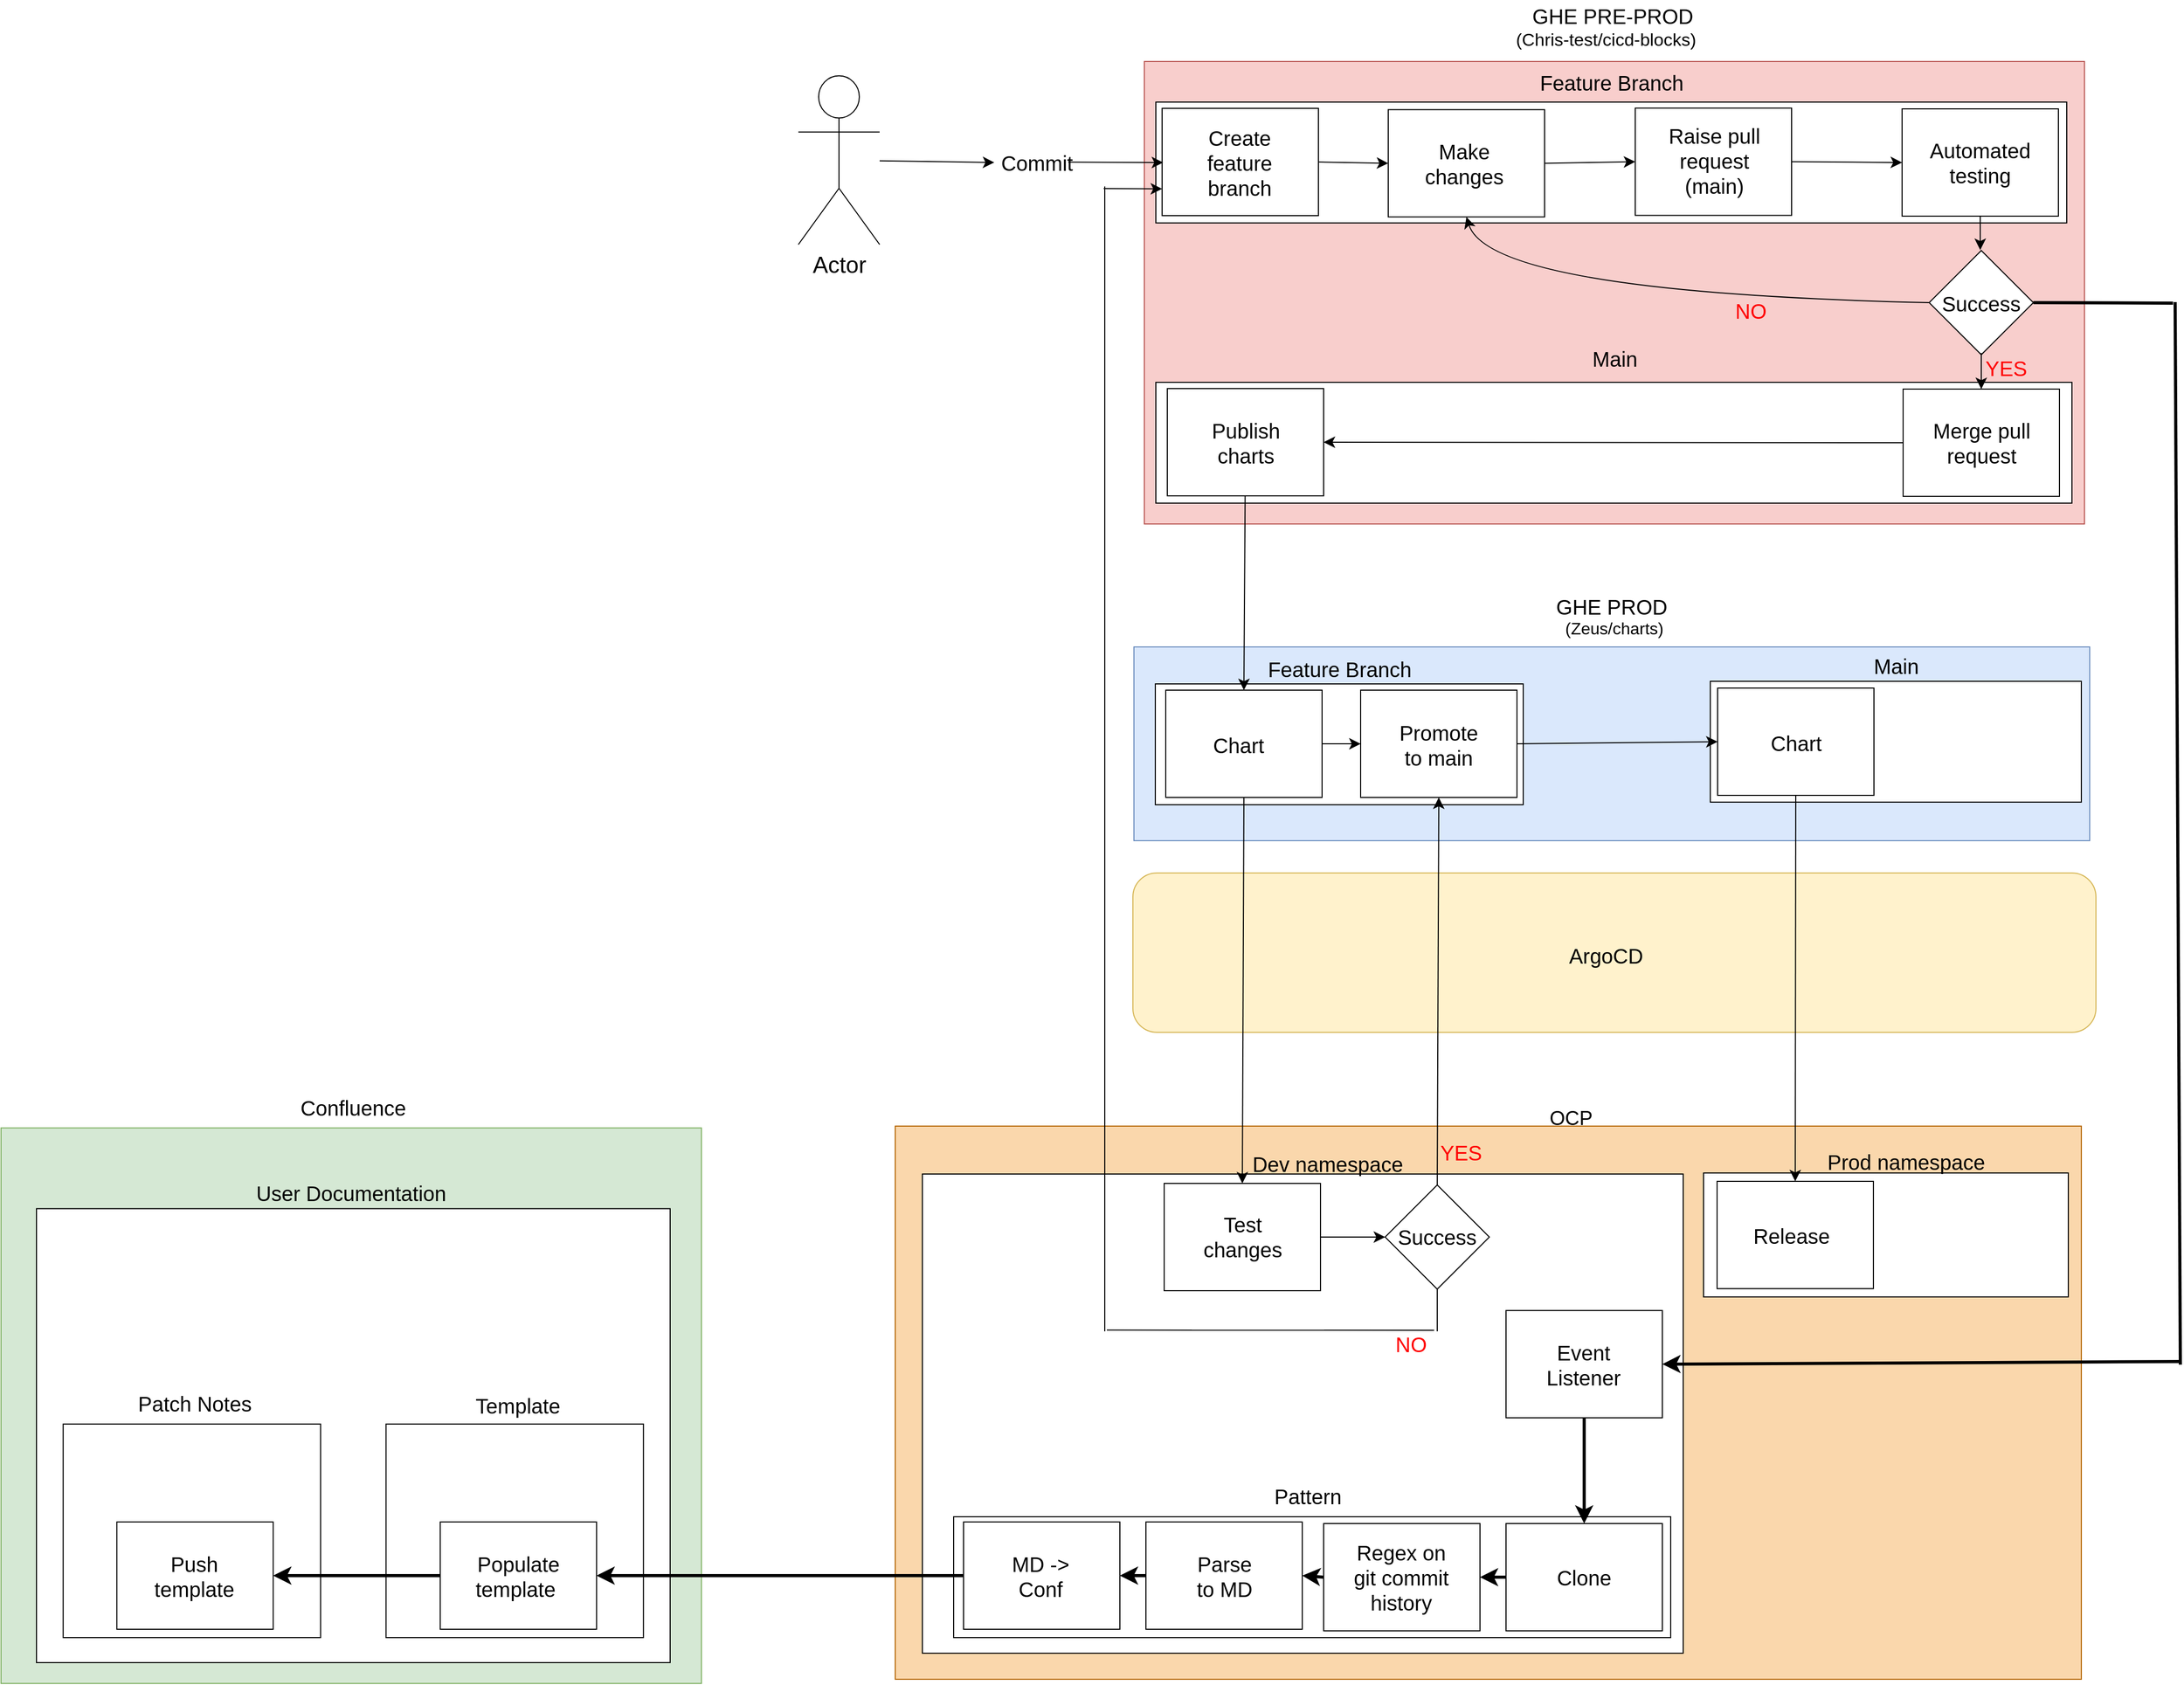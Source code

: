 <mxfile version="21.8.0" type="device">
  <diagram name="Page-1" id="Db4J5ukPq55b9BBRNNlf">
    <mxGraphModel dx="11980" dy="9340" grid="0" gridSize="10" guides="1" tooltips="1" connect="1" arrows="1" fold="1" page="0" pageScale="1" pageWidth="827" pageHeight="1169" math="0" shadow="0">
      <root>
        <mxCell id="0" />
        <mxCell id="1" parent="0" />
        <mxCell id="8Y1zjfRZV7roDu3RwE8E-88" value="" style="rounded=1;whiteSpace=wrap;html=1;fontSize=16;fillColor=#fff2cc;strokeColor=#d6b656;" parent="1" vertex="1">
          <mxGeometry x="-228" y="496" width="924" height="153" as="geometry" />
        </mxCell>
        <mxCell id="8Y1zjfRZV7roDu3RwE8E-8" value="" style="rounded=0;whiteSpace=wrap;html=1;fontSize=16;fillColor=#f8cecc;strokeColor=#b85450;" parent="1" vertex="1">
          <mxGeometry x="-217" y="-283" width="902" height="444" as="geometry" />
        </mxCell>
        <mxCell id="8Y1zjfRZV7roDu3RwE8E-9" value="GHE PRE-PROD" style="text;html=1;strokeColor=none;fillColor=none;align=center;verticalAlign=middle;whiteSpace=wrap;rounded=0;fontSize=20;" parent="1" vertex="1">
          <mxGeometry x="137.5" y="-342" width="189" height="30" as="geometry" />
        </mxCell>
        <mxCell id="8Y1zjfRZV7roDu3RwE8E-10" value="(Chris-test/cicd-blocks)" style="text;html=1;strokeColor=none;fillColor=none;align=center;verticalAlign=middle;whiteSpace=wrap;rounded=0;fontSize=17;" parent="1" vertex="1">
          <mxGeometry x="96.5" y="-318" width="258" height="30" as="geometry" />
        </mxCell>
        <mxCell id="8Y1zjfRZV7roDu3RwE8E-11" value="" style="rounded=0;whiteSpace=wrap;html=1;fontSize=16;" parent="1" vertex="1">
          <mxGeometry x="-206" y="-244" width="874" height="116" as="geometry" />
        </mxCell>
        <mxCell id="8Y1zjfRZV7roDu3RwE8E-12" value="Feature Branch" style="text;html=1;strokeColor=none;fillColor=none;align=center;verticalAlign=middle;whiteSpace=wrap;rounded=0;fontSize=20;" parent="1" vertex="1">
          <mxGeometry x="144" y="-278" width="175" height="30" as="geometry" />
        </mxCell>
        <mxCell id="8Y1zjfRZV7roDu3RwE8E-13" value="" style="rounded=0;whiteSpace=wrap;html=1;fontSize=16;" parent="1" vertex="1">
          <mxGeometry x="-200" y="-238" width="150" height="103" as="geometry" />
        </mxCell>
        <mxCell id="8Y1zjfRZV7roDu3RwE8E-14" value="" style="rounded=0;whiteSpace=wrap;html=1;fontSize=16;" parent="1" vertex="1">
          <mxGeometry x="17" y="-236.75" width="150" height="103" as="geometry" />
        </mxCell>
        <mxCell id="8Y1zjfRZV7roDu3RwE8E-15" value="" style="rounded=0;whiteSpace=wrap;html=1;fontSize=16;" parent="1" vertex="1">
          <mxGeometry x="254" y="-238.25" width="150" height="103" as="geometry" />
        </mxCell>
        <mxCell id="8Y1zjfRZV7roDu3RwE8E-16" value="" style="rounded=0;whiteSpace=wrap;html=1;fontSize=16;" parent="1" vertex="1">
          <mxGeometry x="510" y="-237.5" width="150" height="103" as="geometry" />
        </mxCell>
        <mxCell id="8Y1zjfRZV7roDu3RwE8E-18" value="" style="rounded=0;whiteSpace=wrap;html=1;fontSize=16;" parent="1" vertex="1">
          <mxGeometry x="-206" y="25" width="879" height="116" as="geometry" />
        </mxCell>
        <mxCell id="8Y1zjfRZV7roDu3RwE8E-19" value="Main" style="text;html=1;strokeColor=none;fillColor=none;align=center;verticalAlign=middle;whiteSpace=wrap;rounded=0;fontSize=20;" parent="1" vertex="1">
          <mxGeometry x="146.5" y="-13" width="175" height="30" as="geometry" />
        </mxCell>
        <mxCell id="8Y1zjfRZV7roDu3RwE8E-20" value="" style="rounded=0;whiteSpace=wrap;html=1;fontSize=16;" parent="1" vertex="1">
          <mxGeometry x="-195" y="31" width="150" height="103" as="geometry" />
        </mxCell>
        <mxCell id="8Y1zjfRZV7roDu3RwE8E-23" value="" style="rounded=0;whiteSpace=wrap;html=1;fontSize=16;" parent="1" vertex="1">
          <mxGeometry x="511" y="31.5" width="150" height="103" as="geometry" />
        </mxCell>
        <mxCell id="8Y1zjfRZV7roDu3RwE8E-24" value="Create feature branch" style="text;html=1;strokeColor=none;fillColor=none;align=center;verticalAlign=middle;whiteSpace=wrap;rounded=0;fontSize=20;" parent="1" vertex="1">
          <mxGeometry x="-182.5" y="-211.5" width="113" height="51" as="geometry" />
        </mxCell>
        <mxCell id="8Y1zjfRZV7roDu3RwE8E-25" value="Make changes" style="text;html=1;strokeColor=none;fillColor=none;align=center;verticalAlign=middle;whiteSpace=wrap;rounded=0;fontSize=20;" parent="1" vertex="1">
          <mxGeometry x="42" y="-214.25" width="95.5" height="59" as="geometry" />
        </mxCell>
        <mxCell id="8Y1zjfRZV7roDu3RwE8E-26" value="Raise pull request (main)" style="text;html=1;strokeColor=none;fillColor=none;align=center;verticalAlign=middle;whiteSpace=wrap;rounded=0;fontSize=20;" parent="1" vertex="1">
          <mxGeometry x="275.5" y="-219.25" width="108" height="62" as="geometry" />
        </mxCell>
        <mxCell id="8Y1zjfRZV7roDu3RwE8E-27" value="Automated testing" style="text;html=1;strokeColor=none;fillColor=none;align=center;verticalAlign=middle;whiteSpace=wrap;rounded=0;fontSize=20;" parent="1" vertex="1">
          <mxGeometry x="521" y="-221" width="128" height="70" as="geometry" />
        </mxCell>
        <mxCell id="8Y1zjfRZV7roDu3RwE8E-28" value="" style="rhombus;whiteSpace=wrap;html=1;fontSize=16;" parent="1" vertex="1">
          <mxGeometry x="536" y="-101.5" width="100" height="100" as="geometry" />
        </mxCell>
        <mxCell id="8Y1zjfRZV7roDu3RwE8E-29" value="Success" style="text;html=1;strokeColor=none;fillColor=none;align=center;verticalAlign=middle;whiteSpace=wrap;rounded=0;fontSize=20;" parent="1" vertex="1">
          <mxGeometry x="556" y="-68" width="60" height="33" as="geometry" />
        </mxCell>
        <mxCell id="8Y1zjfRZV7roDu3RwE8E-30" value="" style="endArrow=classic;html=1;rounded=0;fontSize=12;startSize=8;endSize=8;curved=1;exitX=1;exitY=0.5;exitDx=0;exitDy=0;entryX=0;entryY=0.5;entryDx=0;entryDy=0;" parent="1" source="8Y1zjfRZV7roDu3RwE8E-13" target="8Y1zjfRZV7roDu3RwE8E-14" edge="1">
          <mxGeometry width="50" height="50" relative="1" as="geometry">
            <mxPoint x="134" y="-60" as="sourcePoint" />
            <mxPoint x="184" y="-110" as="targetPoint" />
          </mxGeometry>
        </mxCell>
        <mxCell id="8Y1zjfRZV7roDu3RwE8E-31" value="" style="endArrow=classic;html=1;rounded=0;fontSize=12;startSize=8;endSize=8;curved=1;exitX=1;exitY=0.5;exitDx=0;exitDy=0;entryX=0;entryY=0.5;entryDx=0;entryDy=0;" parent="1" source="8Y1zjfRZV7roDu3RwE8E-14" target="8Y1zjfRZV7roDu3RwE8E-15" edge="1">
          <mxGeometry width="50" height="50" relative="1" as="geometry">
            <mxPoint x="134" y="-60" as="sourcePoint" />
            <mxPoint x="184" y="-110" as="targetPoint" />
          </mxGeometry>
        </mxCell>
        <mxCell id="8Y1zjfRZV7roDu3RwE8E-32" value="" style="endArrow=classic;html=1;rounded=0;fontSize=12;startSize=8;endSize=8;curved=1;exitX=1;exitY=0.5;exitDx=0;exitDy=0;entryX=0;entryY=0.5;entryDx=0;entryDy=0;" parent="1" source="8Y1zjfRZV7roDu3RwE8E-15" target="8Y1zjfRZV7roDu3RwE8E-16" edge="1">
          <mxGeometry width="50" height="50" relative="1" as="geometry">
            <mxPoint x="134" y="-60" as="sourcePoint" />
            <mxPoint x="184" y="-110" as="targetPoint" />
          </mxGeometry>
        </mxCell>
        <mxCell id="8Y1zjfRZV7roDu3RwE8E-33" value="" style="endArrow=classic;html=1;rounded=0;fontSize=12;startSize=8;endSize=8;curved=1;exitX=0.5;exitY=1;exitDx=0;exitDy=0;entryX=0.5;entryY=0;entryDx=0;entryDy=0;" parent="1" source="8Y1zjfRZV7roDu3RwE8E-16" edge="1">
          <mxGeometry width="50" height="50" relative="1" as="geometry">
            <mxPoint x="269" y="-60" as="sourcePoint" />
            <mxPoint x="585" y="-102" as="targetPoint" />
          </mxGeometry>
        </mxCell>
        <mxCell id="8Y1zjfRZV7roDu3RwE8E-34" value="" style="endArrow=classic;html=1;rounded=0;fontSize=12;startSize=8;endSize=8;curved=1;exitX=0.5;exitY=1;exitDx=0;exitDy=0;entryX=0.5;entryY=0;entryDx=0;entryDy=0;" parent="1" target="8Y1zjfRZV7roDu3RwE8E-23" edge="1">
          <mxGeometry width="50" height="50" relative="1" as="geometry">
            <mxPoint x="586" y="-3" as="sourcePoint" />
            <mxPoint x="320" y="-111" as="targetPoint" />
          </mxGeometry>
        </mxCell>
        <mxCell id="8Y1zjfRZV7roDu3RwE8E-35" value="" style="endArrow=classic;html=1;rounded=0;fontSize=12;startSize=8;endSize=8;curved=1;exitX=0;exitY=0.5;exitDx=0;exitDy=0;entryX=0.5;entryY=1;entryDx=0;entryDy=0;" parent="1" source="8Y1zjfRZV7roDu3RwE8E-28" target="8Y1zjfRZV7roDu3RwE8E-14" edge="1">
          <mxGeometry width="50" height="50" relative="1" as="geometry">
            <mxPoint x="180" y="-60" as="sourcePoint" />
            <mxPoint x="230" y="-110" as="targetPoint" />
            <Array as="points">
              <mxPoint x="115" y="-61" />
            </Array>
          </mxGeometry>
        </mxCell>
        <mxCell id="8Y1zjfRZV7roDu3RwE8E-36" value="Merge pull request" style="text;html=1;strokeColor=none;fillColor=none;align=center;verticalAlign=middle;whiteSpace=wrap;rounded=0;fontSize=20;" parent="1" vertex="1">
          <mxGeometry x="534.5" y="52.5" width="103" height="61" as="geometry" />
        </mxCell>
        <mxCell id="8Y1zjfRZV7roDu3RwE8E-37" value="Publish charts" style="text;html=1;strokeColor=none;fillColor=none;align=center;verticalAlign=middle;whiteSpace=wrap;rounded=0;fontSize=20;" parent="1" vertex="1">
          <mxGeometry x="-174.5" y="51.5" width="109" height="62" as="geometry" />
        </mxCell>
        <mxCell id="8Y1zjfRZV7roDu3RwE8E-38" value="" style="rounded=0;whiteSpace=wrap;html=1;fontSize=16;fillColor=#dae8fc;strokeColor=#6c8ebf;" parent="1" vertex="1">
          <mxGeometry x="-227" y="279" width="917" height="186" as="geometry" />
        </mxCell>
        <mxCell id="8Y1zjfRZV7roDu3RwE8E-39" value="GHE PROD" style="text;html=1;strokeColor=none;fillColor=none;align=center;verticalAlign=middle;whiteSpace=wrap;rounded=0;fontSize=20;" parent="1" vertex="1">
          <mxGeometry x="161.5" y="225" width="139" height="30" as="geometry" />
        </mxCell>
        <mxCell id="8Y1zjfRZV7roDu3RwE8E-40" value="(Zeus/charts)" style="text;html=1;strokeColor=none;fillColor=none;align=center;verticalAlign=middle;whiteSpace=wrap;rounded=0;fontSize=16;" parent="1" vertex="1">
          <mxGeometry x="105" y="246" width="258" height="30" as="geometry" />
        </mxCell>
        <mxCell id="8Y1zjfRZV7roDu3RwE8E-41" value="" style="rounded=0;whiteSpace=wrap;html=1;fontSize=16;" parent="1" vertex="1">
          <mxGeometry x="-206.5" y="314.5" width="353" height="116" as="geometry" />
        </mxCell>
        <mxCell id="8Y1zjfRZV7roDu3RwE8E-42" value="Feature Branch" style="text;html=1;strokeColor=none;fillColor=none;align=center;verticalAlign=middle;whiteSpace=wrap;rounded=0;fontSize=20;" parent="1" vertex="1">
          <mxGeometry x="-117.5" y="284.5" width="175" height="30" as="geometry" />
        </mxCell>
        <mxCell id="8Y1zjfRZV7roDu3RwE8E-43" value="" style="rounded=0;whiteSpace=wrap;html=1;fontSize=16;" parent="1" vertex="1">
          <mxGeometry x="-196.5" y="320.5" width="150" height="103" as="geometry" />
        </mxCell>
        <mxCell id="8Y1zjfRZV7roDu3RwE8E-44" value="" style="rounded=0;whiteSpace=wrap;html=1;fontSize=16;" parent="1" vertex="1">
          <mxGeometry x="-9.5" y="320.5" width="150" height="103" as="geometry" />
        </mxCell>
        <mxCell id="8Y1zjfRZV7roDu3RwE8E-45" value="" style="rounded=0;whiteSpace=wrap;html=1;fontSize=16;" parent="1" vertex="1">
          <mxGeometry x="328.5" y="773.5" width="150" height="103" as="geometry" />
        </mxCell>
        <mxCell id="8Y1zjfRZV7roDu3RwE8E-47" value="" style="rounded=0;whiteSpace=wrap;html=1;fontSize=16;fillColor=#fad7ac;strokeColor=#b46504;" parent="1" vertex="1">
          <mxGeometry x="-456" y="739" width="1138" height="531" as="geometry" />
        </mxCell>
        <mxCell id="8Y1zjfRZV7roDu3RwE8E-48" value="OCP" style="text;html=1;strokeColor=none;fillColor=none;align=center;verticalAlign=middle;whiteSpace=wrap;rounded=0;fontSize=19;" parent="1" vertex="1">
          <mxGeometry x="105" y="717" width="175" height="30" as="geometry" />
        </mxCell>
        <mxCell id="8Y1zjfRZV7roDu3RwE8E-49" value="" style="rounded=0;whiteSpace=wrap;html=1;fontSize=16;" parent="1" vertex="1">
          <mxGeometry x="-430" y="785" width="730" height="460" as="geometry" />
        </mxCell>
        <mxCell id="8Y1zjfRZV7roDu3RwE8E-51" value="Chart" style="text;html=1;strokeColor=none;fillColor=none;align=center;verticalAlign=middle;whiteSpace=wrap;rounded=0;fontSize=20;" parent="1" vertex="1">
          <mxGeometry x="-183" y="347" width="113" height="51" as="geometry" />
        </mxCell>
        <mxCell id="8Y1zjfRZV7roDu3RwE8E-52" value="Promote to main" style="text;html=1;strokeColor=none;fillColor=none;align=center;verticalAlign=middle;whiteSpace=wrap;rounded=0;fontSize=20;" parent="1" vertex="1">
          <mxGeometry x="20" y="343" width="91" height="59" as="geometry" />
        </mxCell>
        <mxCell id="8Y1zjfRZV7roDu3RwE8E-57" value="" style="endArrow=classic;html=1;rounded=0;fontSize=12;startSize=8;endSize=8;curved=1;exitX=1;exitY=0.5;exitDx=0;exitDy=0;entryX=0;entryY=0.5;entryDx=0;entryDy=0;" parent="1" source="8Y1zjfRZV7roDu3RwE8E-43" target="8Y1zjfRZV7roDu3RwE8E-44" edge="1">
          <mxGeometry width="50" height="50" relative="1" as="geometry">
            <mxPoint x="133.5" y="498.5" as="sourcePoint" />
            <mxPoint x="183.5" y="448.5" as="targetPoint" />
          </mxGeometry>
        </mxCell>
        <mxCell id="8Y1zjfRZV7roDu3RwE8E-64" value="Publish charts" style="text;html=1;strokeColor=none;fillColor=none;align=center;verticalAlign=middle;whiteSpace=wrap;rounded=0;fontSize=16;" parent="1" vertex="1">
          <mxGeometry x="361" y="783" width="109" height="62" as="geometry" />
        </mxCell>
        <mxCell id="8Y1zjfRZV7roDu3RwE8E-65" value="" style="rounded=0;whiteSpace=wrap;html=1;fontSize=16;" parent="1" vertex="1">
          <mxGeometry x="326" y="312" width="356" height="116" as="geometry" />
        </mxCell>
        <mxCell id="8Y1zjfRZV7roDu3RwE8E-66" value="Main" style="text;html=1;strokeColor=none;fillColor=none;align=center;verticalAlign=middle;whiteSpace=wrap;rounded=0;fontSize=20;" parent="1" vertex="1">
          <mxGeometry x="416.5" y="282" width="175" height="30" as="geometry" />
        </mxCell>
        <mxCell id="8Y1zjfRZV7roDu3RwE8E-67" value="" style="rounded=0;whiteSpace=wrap;html=1;fontSize=16;" parent="1" vertex="1">
          <mxGeometry x="333" y="318.5" width="150" height="103" as="geometry" />
        </mxCell>
        <mxCell id="8Y1zjfRZV7roDu3RwE8E-68" value="Chart" style="text;html=1;strokeColor=none;fillColor=none;align=center;verticalAlign=middle;whiteSpace=wrap;rounded=0;fontSize=20;" parent="1" vertex="1">
          <mxGeometry x="351.5" y="345" width="113" height="51" as="geometry" />
        </mxCell>
        <mxCell id="8Y1zjfRZV7roDu3RwE8E-69" value="" style="endArrow=classic;html=1;rounded=0;fontSize=12;startSize=8;endSize=8;curved=1;entryX=1;entryY=0.5;entryDx=0;entryDy=0;exitX=0;exitY=0.5;exitDx=0;exitDy=0;" parent="1" source="8Y1zjfRZV7roDu3RwE8E-23" target="8Y1zjfRZV7roDu3RwE8E-20" edge="1">
          <mxGeometry width="50" height="50" relative="1" as="geometry">
            <mxPoint x="201" y="211" as="sourcePoint" />
            <mxPoint x="251" y="161" as="targetPoint" />
          </mxGeometry>
        </mxCell>
        <mxCell id="8Y1zjfRZV7roDu3RwE8E-70" value="" style="endArrow=classic;html=1;rounded=0;fontSize=12;startSize=8;endSize=8;curved=1;entryX=0.5;entryY=0;entryDx=0;entryDy=0;" parent="1" source="8Y1zjfRZV7roDu3RwE8E-20" target="8Y1zjfRZV7roDu3RwE8E-43" edge="1">
          <mxGeometry width="50" height="50" relative="1" as="geometry">
            <mxPoint x="246" y="375" as="sourcePoint" />
            <mxPoint x="296" y="325" as="targetPoint" />
          </mxGeometry>
        </mxCell>
        <mxCell id="8Y1zjfRZV7roDu3RwE8E-72" value="" style="rounded=0;whiteSpace=wrap;html=1;fontSize=16;" parent="1" vertex="1">
          <mxGeometry x="319.5" y="784" width="350" height="119" as="geometry" />
        </mxCell>
        <mxCell id="8Y1zjfRZV7roDu3RwE8E-73" value="" style="rounded=0;whiteSpace=wrap;html=1;fontSize=16;" parent="1" vertex="1">
          <mxGeometry x="-198" y="794" width="150" height="103" as="geometry" />
        </mxCell>
        <mxCell id="8Y1zjfRZV7roDu3RwE8E-75" value="" style="rounded=0;whiteSpace=wrap;html=1;fontSize=16;" parent="1" vertex="1">
          <mxGeometry x="332.5" y="792" width="150" height="103" as="geometry" />
        </mxCell>
        <mxCell id="8Y1zjfRZV7roDu3RwE8E-76" value="Dev namespace" style="text;html=1;strokeColor=none;fillColor=none;align=center;verticalAlign=middle;whiteSpace=wrap;rounded=0;fontSize=20;" parent="1" vertex="1">
          <mxGeometry x="-126" y="760" width="170" height="30" as="geometry" />
        </mxCell>
        <mxCell id="8Y1zjfRZV7roDu3RwE8E-77" value="Prod namespace" style="text;html=1;strokeColor=none;fillColor=none;align=center;verticalAlign=middle;whiteSpace=wrap;rounded=0;fontSize=20;" parent="1" vertex="1">
          <mxGeometry x="431.5" y="758" width="163.5" height="30" as="geometry" />
        </mxCell>
        <mxCell id="8Y1zjfRZV7roDu3RwE8E-78" value="Release" style="text;html=1;strokeColor=none;fillColor=none;align=center;verticalAlign=middle;whiteSpace=wrap;rounded=0;fontSize=20;" parent="1" vertex="1">
          <mxGeometry x="373.5" y="828.5" width="60" height="30" as="geometry" />
        </mxCell>
        <mxCell id="8Y1zjfRZV7roDu3RwE8E-79" value="Test changes" style="text;html=1;strokeColor=none;fillColor=none;align=center;verticalAlign=middle;whiteSpace=wrap;rounded=0;fontSize=20;" parent="1" vertex="1">
          <mxGeometry x="-166.25" y="819.5" width="86.5" height="51" as="geometry" />
        </mxCell>
        <mxCell id="8Y1zjfRZV7roDu3RwE8E-80" value="" style="rhombus;whiteSpace=wrap;html=1;fontSize=16;" parent="1" vertex="1">
          <mxGeometry x="14" y="795.5" width="100" height="100" as="geometry" />
        </mxCell>
        <mxCell id="8Y1zjfRZV7roDu3RwE8E-81" value="" style="endArrow=classic;html=1;rounded=0;fontSize=12;startSize=8;endSize=8;curved=1;exitX=1;exitY=0.5;exitDx=0;exitDy=0;entryX=0;entryY=0.5;entryDx=0;entryDy=0;" parent="1" source="8Y1zjfRZV7roDu3RwE8E-73" target="8Y1zjfRZV7roDu3RwE8E-80" edge="1">
          <mxGeometry width="50" height="50" relative="1" as="geometry">
            <mxPoint x="147" y="780" as="sourcePoint" />
            <mxPoint x="197" y="730" as="targetPoint" />
          </mxGeometry>
        </mxCell>
        <mxCell id="8Y1zjfRZV7roDu3RwE8E-83" value="Success" style="text;html=1;strokeColor=none;fillColor=none;align=center;verticalAlign=middle;whiteSpace=wrap;rounded=0;fontSize=20;" parent="1" vertex="1">
          <mxGeometry x="34" y="828.5" width="60" height="33" as="geometry" />
        </mxCell>
        <mxCell id="8Y1zjfRZV7roDu3RwE8E-84" value="YES" style="text;html=1;strokeColor=none;fillColor=none;align=center;verticalAlign=middle;whiteSpace=wrap;rounded=0;fontSize=20;rotation=0;fontColor=#FF0000;" parent="1" vertex="1">
          <mxGeometry x="57" y="749" width="60" height="30" as="geometry" />
        </mxCell>
        <mxCell id="8Y1zjfRZV7roDu3RwE8E-86" value="" style="endArrow=classic;html=1;rounded=0;fontSize=12;startSize=8;endSize=8;curved=1;exitX=1;exitY=0.5;exitDx=0;exitDy=0;entryX=0;entryY=0.5;entryDx=0;entryDy=0;" parent="1" source="8Y1zjfRZV7roDu3RwE8E-44" target="8Y1zjfRZV7roDu3RwE8E-67" edge="1">
          <mxGeometry width="50" height="50" relative="1" as="geometry">
            <mxPoint x="148.5" y="416.5" as="sourcePoint" />
            <mxPoint x="198.5" y="366.5" as="targetPoint" />
          </mxGeometry>
        </mxCell>
        <mxCell id="8Y1zjfRZV7roDu3RwE8E-85" value="" style="endArrow=classic;html=1;rounded=0;fontSize=12;startSize=8;endSize=8;curved=1;exitX=0.5;exitY=1;exitDx=0;exitDy=0;entryX=0.5;entryY=0;entryDx=0;entryDy=0;" parent="1" source="8Y1zjfRZV7roDu3RwE8E-43" target="8Y1zjfRZV7roDu3RwE8E-73" edge="1">
          <mxGeometry width="50" height="50" relative="1" as="geometry">
            <mxPoint x="195" y="384" as="sourcePoint" />
            <mxPoint x="245" y="334" as="targetPoint" />
          </mxGeometry>
        </mxCell>
        <mxCell id="8Y1zjfRZV7roDu3RwE8E-82" value="" style="endArrow=classic;html=1;rounded=0;fontSize=12;startSize=8;endSize=8;curved=1;entryX=0.5;entryY=1;entryDx=0;entryDy=0;exitX=0.5;exitY=0;exitDx=0;exitDy=0;" parent="1" source="8Y1zjfRZV7roDu3RwE8E-80" target="8Y1zjfRZV7roDu3RwE8E-44" edge="1">
          <mxGeometry width="50" height="50" relative="1" as="geometry">
            <mxPoint x="195" y="569" as="sourcePoint" />
            <mxPoint x="245" y="519" as="targetPoint" />
          </mxGeometry>
        </mxCell>
        <mxCell id="8Y1zjfRZV7roDu3RwE8E-87" value="" style="endArrow=classic;html=1;rounded=0;fontSize=12;startSize=8;endSize=8;curved=1;exitX=0.5;exitY=1;exitDx=0;exitDy=0;entryX=0.5;entryY=0;entryDx=0;entryDy=0;" parent="1" source="8Y1zjfRZV7roDu3RwE8E-67" target="8Y1zjfRZV7roDu3RwE8E-75" edge="1">
          <mxGeometry width="50" height="50" relative="1" as="geometry">
            <mxPoint x="345.5" y="418" as="sourcePoint" />
            <mxPoint x="395.5" y="368" as="targetPoint" />
          </mxGeometry>
        </mxCell>
        <mxCell id="8Y1zjfRZV7roDu3RwE8E-91" value="ArgoCD" style="text;html=1;strokeColor=none;fillColor=none;align=center;verticalAlign=middle;whiteSpace=wrap;rounded=0;fontSize=20;" parent="1" vertex="1">
          <mxGeometry x="195.5" y="560" width="60" height="30" as="geometry" />
        </mxCell>
        <mxCell id="8Y1zjfRZV7roDu3RwE8E-93" value="" style="endArrow=none;html=1;rounded=0;fontSize=12;startSize=8;endSize=8;curved=1;entryX=0.5;entryY=1;entryDx=0;entryDy=0;" parent="1" target="8Y1zjfRZV7roDu3RwE8E-80" edge="1">
          <mxGeometry width="50" height="50" relative="1" as="geometry">
            <mxPoint x="64" y="936" as="sourcePoint" />
            <mxPoint x="112" y="905" as="targetPoint" />
          </mxGeometry>
        </mxCell>
        <mxCell id="8Y1zjfRZV7roDu3RwE8E-94" value="" style="endArrow=none;html=1;rounded=0;fontSize=12;startSize=8;endSize=8;curved=1;" parent="1" edge="1">
          <mxGeometry width="50" height="50" relative="1" as="geometry">
            <mxPoint x="-253" y="934.75" as="sourcePoint" />
            <mxPoint x="61" y="935" as="targetPoint" />
          </mxGeometry>
        </mxCell>
        <mxCell id="8Y1zjfRZV7roDu3RwE8E-95" value="" style="endArrow=none;html=1;rounded=0;fontSize=12;startSize=8;endSize=8;curved=1;" parent="1" edge="1">
          <mxGeometry width="50" height="50" relative="1" as="geometry">
            <mxPoint x="-255" y="936" as="sourcePoint" />
            <mxPoint x="-255" y="-163" as="targetPoint" />
          </mxGeometry>
        </mxCell>
        <mxCell id="8Y1zjfRZV7roDu3RwE8E-96" value="" style="endArrow=classic;html=1;rounded=0;fontSize=12;startSize=8;endSize=8;curved=1;entryX=0;entryY=0.75;entryDx=0;entryDy=0;" parent="1" target="8Y1zjfRZV7roDu3RwE8E-13" edge="1">
          <mxGeometry width="50" height="50" relative="1" as="geometry">
            <mxPoint x="-256" y="-161" as="sourcePoint" />
            <mxPoint x="-82" y="28" as="targetPoint" />
          </mxGeometry>
        </mxCell>
        <mxCell id="8Y1zjfRZV7roDu3RwE8E-97" value="" style="endArrow=classic;html=1;rounded=0;fontSize=12;startSize=8;endSize=8;curved=1;" parent="1" source="8Y1zjfRZV7roDu3RwE8E-104" edge="1">
          <mxGeometry width="50" height="50" relative="1" as="geometry">
            <mxPoint x="-283" y="-186" as="sourcePoint" />
            <mxPoint x="-199" y="-186" as="targetPoint" />
          </mxGeometry>
        </mxCell>
        <mxCell id="8Y1zjfRZV7roDu3RwE8E-98" value="&lt;font style=&quot;font-size: 22px;&quot;&gt;Actor&lt;/font&gt;" style="shape=umlActor;verticalLabelPosition=bottom;verticalAlign=top;html=1;outlineConnect=0;fontSize=16;" parent="1" vertex="1">
          <mxGeometry x="-549" y="-269.25" width="78" height="162" as="geometry" />
        </mxCell>
        <mxCell id="8Y1zjfRZV7roDu3RwE8E-99" value="YES" style="text;html=1;strokeColor=none;fillColor=none;align=center;verticalAlign=middle;whiteSpace=wrap;rounded=0;fontSize=20;fontColor=#FF0000;" parent="1" vertex="1">
          <mxGeometry x="580" y="-4" width="60" height="30" as="geometry" />
        </mxCell>
        <mxCell id="8Y1zjfRZV7roDu3RwE8E-100" value="NO" style="text;html=1;strokeColor=none;fillColor=none;align=center;verticalAlign=middle;whiteSpace=wrap;rounded=0;fontSize=20;fontColor=#FF0000;" parent="1" vertex="1">
          <mxGeometry x="335" y="-59" width="60" height="30" as="geometry" />
        </mxCell>
        <mxCell id="8Y1zjfRZV7roDu3RwE8E-102" value="NO" style="text;html=1;strokeColor=none;fillColor=none;align=center;verticalAlign=middle;whiteSpace=wrap;rounded=0;fontSize=20;fontColor=#FF0000;" parent="1" vertex="1">
          <mxGeometry x="9" y="933" width="60" height="30" as="geometry" />
        </mxCell>
        <mxCell id="8Y1zjfRZV7roDu3RwE8E-105" value="" style="endArrow=classic;html=1;rounded=0;fontSize=12;startSize=8;endSize=8;curved=1;" parent="1" source="8Y1zjfRZV7roDu3RwE8E-98" edge="1">
          <mxGeometry width="50" height="50" relative="1" as="geometry">
            <mxPoint x="-325" y="-186" as="sourcePoint" />
            <mxPoint x="-361" y="-186" as="targetPoint" />
          </mxGeometry>
        </mxCell>
        <mxCell id="8Y1zjfRZV7roDu3RwE8E-104" value="Commit" style="text;html=1;strokeColor=none;fillColor=none;align=center;verticalAlign=middle;whiteSpace=wrap;rounded=0;fontSize=20;" parent="1" vertex="1">
          <mxGeometry x="-350" y="-201.5" width="60" height="30" as="geometry" />
        </mxCell>
        <mxCell id="8Y1zjfRZV7roDu3RwE8E-109" value="" style="endArrow=none;html=1;rounded=0;fontSize=12;startSize=8;endSize=8;curved=1;strokeWidth=3;" parent="1" edge="1">
          <mxGeometry width="50" height="50" relative="1" as="geometry">
            <mxPoint x="777" y="968" as="sourcePoint" />
            <mxPoint x="772" y="-52" as="targetPoint" />
          </mxGeometry>
        </mxCell>
        <mxCell id="8Y1zjfRZV7roDu3RwE8E-116" value="Pattern" style="text;html=1;strokeColor=none;fillColor=none;align=center;verticalAlign=middle;whiteSpace=wrap;rounded=0;fontSize=20;" parent="1" vertex="1">
          <mxGeometry x="-101" y="1079" width="82" height="30" as="geometry" />
        </mxCell>
        <mxCell id="8Y1zjfRZV7roDu3RwE8E-118" value="" style="rounded=0;whiteSpace=wrap;html=1;fontSize=16;" parent="1" vertex="1">
          <mxGeometry x="-400" y="1114" width="688" height="116" as="geometry" />
        </mxCell>
        <mxCell id="8Y1zjfRZV7roDu3RwE8E-119" value="" style="rounded=0;whiteSpace=wrap;html=1;fontSize=16;" parent="1" vertex="1">
          <mxGeometry x="-45" y="1120.5" width="150" height="103" as="geometry" />
        </mxCell>
        <mxCell id="8Y1zjfRZV7roDu3RwE8E-120" value="" style="rounded=0;whiteSpace=wrap;html=1;fontSize=16;" parent="1" vertex="1">
          <mxGeometry x="130" y="1120.5" width="150" height="103" as="geometry" />
        </mxCell>
        <mxCell id="8Y1zjfRZV7roDu3RwE8E-121" value="" style="endArrow=classic;html=1;rounded=0;fontSize=12;startSize=8;endSize=8;curved=1;entryX=1;entryY=0.5;entryDx=0;entryDy=0;strokeWidth=3;" parent="1" target="8Y1zjfRZV7roDu3RwE8E-126" edge="1">
          <mxGeometry width="50" height="50" relative="1" as="geometry">
            <mxPoint x="778" y="965" as="sourcePoint" />
            <mxPoint x="886" y="1189" as="targetPoint" />
          </mxGeometry>
        </mxCell>
        <mxCell id="8Y1zjfRZV7roDu3RwE8E-124" style="edgeStyle=none;curved=1;rounded=0;orthogonalLoop=1;jettySize=auto;html=1;entryX=1;entryY=0.5;entryDx=0;entryDy=0;fontSize=12;startSize=8;endSize=8;" parent="1" source="8Y1zjfRZV7roDu3RwE8E-28" target="8Y1zjfRZV7roDu3RwE8E-28" edge="1">
          <mxGeometry relative="1" as="geometry" />
        </mxCell>
        <mxCell id="8Y1zjfRZV7roDu3RwE8E-107" value="" style="endArrow=none;html=1;rounded=0;fontSize=12;startSize=8;endSize=8;curved=1;strokeWidth=3;entryX=1;entryY=0.5;entryDx=0;entryDy=0;" parent="1" target="8Y1zjfRZV7roDu3RwE8E-28" edge="1">
          <mxGeometry width="50" height="50" relative="1" as="geometry">
            <mxPoint x="770" y="-51" as="sourcePoint" />
            <mxPoint x="668" y="-51" as="targetPoint" />
          </mxGeometry>
        </mxCell>
        <mxCell id="8Y1zjfRZV7roDu3RwE8E-126" value="" style="rounded=0;whiteSpace=wrap;html=1;fontSize=16;" parent="1" vertex="1">
          <mxGeometry x="130" y="916" width="150" height="103" as="geometry" />
        </mxCell>
        <mxCell id="8Y1zjfRZV7roDu3RwE8E-123" value="Event Listener" style="text;html=1;strokeColor=none;fillColor=none;align=center;verticalAlign=middle;whiteSpace=wrap;rounded=0;fontSize=20;" parent="1" vertex="1">
          <mxGeometry x="156.5" y="932.5" width="94.5" height="70" as="geometry" />
        </mxCell>
        <mxCell id="8Y1zjfRZV7roDu3RwE8E-127" value="Clone" style="text;html=1;strokeColor=none;fillColor=none;align=center;verticalAlign=middle;whiteSpace=wrap;rounded=0;fontSize=20;" parent="1" vertex="1">
          <mxGeometry x="175" y="1152.5" width="60" height="39" as="geometry" />
        </mxCell>
        <mxCell id="8Y1zjfRZV7roDu3RwE8E-128" value="" style="endArrow=classic;html=1;rounded=0;fontSize=12;startSize=8;endSize=8;curved=1;entryX=0.5;entryY=0;entryDx=0;entryDy=0;strokeWidth=3;exitX=0.5;exitY=1;exitDx=0;exitDy=0;" parent="1" target="8Y1zjfRZV7roDu3RwE8E-120" edge="1" source="8Y1zjfRZV7roDu3RwE8E-126">
          <mxGeometry width="50" height="50" relative="1" as="geometry">
            <mxPoint x="210" y="1018" as="sourcePoint" />
            <mxPoint x="260" y="893" as="targetPoint" />
          </mxGeometry>
        </mxCell>
        <mxCell id="BB2vkpZ_Jzo9FuUOBrk3-9" value="Regex on git commit history" style="text;html=1;strokeColor=none;fillColor=none;align=center;verticalAlign=middle;whiteSpace=wrap;rounded=0;fontSize=20;" vertex="1" parent="1">
          <mxGeometry x="-21.5" y="1138" width="100.5" height="68" as="geometry" />
        </mxCell>
        <mxCell id="BB2vkpZ_Jzo9FuUOBrk3-10" value="" style="endArrow=classic;html=1;rounded=0;fontSize=12;startSize=8;endSize=8;curved=1;entryX=1;entryY=0.5;entryDx=0;entryDy=0;exitX=0;exitY=0.5;exitDx=0;exitDy=0;strokeWidth=3;" edge="1" parent="1" source="8Y1zjfRZV7roDu3RwE8E-120" target="8Y1zjfRZV7roDu3RwE8E-119">
          <mxGeometry width="50" height="50" relative="1" as="geometry">
            <mxPoint x="-543" y="610" as="sourcePoint" />
            <mxPoint x="-493" y="560" as="targetPoint" />
          </mxGeometry>
        </mxCell>
        <mxCell id="BB2vkpZ_Jzo9FuUOBrk3-11" value="" style="rounded=0;whiteSpace=wrap;html=1;fontSize=16;" vertex="1" parent="1">
          <mxGeometry x="-390.5" y="1119" width="150" height="103" as="geometry" />
        </mxCell>
        <mxCell id="BB2vkpZ_Jzo9FuUOBrk3-12" value="" style="rounded=0;whiteSpace=wrap;html=1;fontSize=16;" vertex="1" parent="1">
          <mxGeometry x="-215.5" y="1119" width="150" height="103" as="geometry" />
        </mxCell>
        <mxCell id="BB2vkpZ_Jzo9FuUOBrk3-13" value="Parse to MD" style="text;html=1;strokeColor=none;fillColor=none;align=center;verticalAlign=middle;whiteSpace=wrap;rounded=0;fontSize=20;" vertex="1" parent="1">
          <mxGeometry x="-170.5" y="1151" width="60" height="39" as="geometry" />
        </mxCell>
        <mxCell id="BB2vkpZ_Jzo9FuUOBrk3-14" value="MD -&amp;gt; Conf" style="text;html=1;strokeColor=none;fillColor=none;align=center;verticalAlign=middle;whiteSpace=wrap;rounded=0;fontSize=20;" vertex="1" parent="1">
          <mxGeometry x="-367" y="1136.5" width="100.5" height="68" as="geometry" />
        </mxCell>
        <mxCell id="BB2vkpZ_Jzo9FuUOBrk3-15" value="" style="endArrow=classic;html=1;rounded=0;fontSize=12;startSize=8;endSize=8;curved=1;entryX=1;entryY=0.5;entryDx=0;entryDy=0;exitX=0;exitY=0.5;exitDx=0;exitDy=0;strokeWidth=3;" edge="1" parent="1" source="BB2vkpZ_Jzo9FuUOBrk3-12" target="BB2vkpZ_Jzo9FuUOBrk3-11">
          <mxGeometry width="50" height="50" relative="1" as="geometry">
            <mxPoint x="-888.5" y="608.5" as="sourcePoint" />
            <mxPoint x="-838.5" y="558.5" as="targetPoint" />
          </mxGeometry>
        </mxCell>
        <mxCell id="BB2vkpZ_Jzo9FuUOBrk3-16" value="" style="endArrow=classic;html=1;rounded=0;fontSize=12;startSize=8;endSize=8;curved=1;exitX=0;exitY=0.5;exitDx=0;exitDy=0;entryX=1;entryY=0.5;entryDx=0;entryDy=0;strokeWidth=3;" edge="1" parent="1" source="8Y1zjfRZV7roDu3RwE8E-119" target="BB2vkpZ_Jzo9FuUOBrk3-12">
          <mxGeometry width="50" height="50" relative="1" as="geometry">
            <mxPoint x="-543" y="610" as="sourcePoint" />
            <mxPoint x="-493" y="560" as="targetPoint" />
          </mxGeometry>
        </mxCell>
        <mxCell id="BB2vkpZ_Jzo9FuUOBrk3-22" value="" style="rounded=0;whiteSpace=wrap;html=1;fontSize=16;fillColor=#d5e8d4;strokeColor=#82b366;" vertex="1" parent="1">
          <mxGeometry x="-1314" y="740.75" width="672" height="533.25" as="geometry" />
        </mxCell>
        <mxCell id="BB2vkpZ_Jzo9FuUOBrk3-23" value="Confluence" style="text;html=1;strokeColor=none;fillColor=none;align=center;verticalAlign=middle;whiteSpace=wrap;rounded=0;fontSize=20;" vertex="1" parent="1">
          <mxGeometry x="-1035" y="696.25" width="118" height="50" as="geometry" />
        </mxCell>
        <mxCell id="BB2vkpZ_Jzo9FuUOBrk3-28" value="" style="rounded=0;whiteSpace=wrap;html=1;fontSize=16;" vertex="1" parent="1">
          <mxGeometry x="-1280" y="818.25" width="608" height="435.75" as="geometry" />
        </mxCell>
        <mxCell id="BB2vkpZ_Jzo9FuUOBrk3-29" value="User Documentation" style="text;html=1;strokeColor=none;fillColor=none;align=center;verticalAlign=middle;whiteSpace=wrap;rounded=0;fontSize=20;" vertex="1" parent="1">
          <mxGeometry x="-1071.75" y="788.25" width="187.5" height="30" as="geometry" />
        </mxCell>
        <mxCell id="BB2vkpZ_Jzo9FuUOBrk3-31" value="Patch Notes" style="text;html=1;strokeColor=none;fillColor=none;align=center;verticalAlign=middle;whiteSpace=wrap;rounded=0;fontSize=20;" vertex="1" parent="1">
          <mxGeometry x="-1251.88" y="990" width="248" height="30" as="geometry" />
        </mxCell>
        <mxCell id="BB2vkpZ_Jzo9FuUOBrk3-37" value="" style="rounded=0;whiteSpace=wrap;html=1;fontSize=16;" vertex="1" parent="1">
          <mxGeometry x="-1254.38" y="1025" width="247" height="205" as="geometry" />
        </mxCell>
        <mxCell id="BB2vkpZ_Jzo9FuUOBrk3-38" value="Template" style="text;html=1;strokeColor=none;fillColor=none;align=center;verticalAlign=middle;whiteSpace=wrap;rounded=0;fontSize=20;" vertex="1" parent="1">
          <mxGeometry x="-847.63" y="992" width="60" height="30" as="geometry" />
        </mxCell>
        <mxCell id="BB2vkpZ_Jzo9FuUOBrk3-44" value="" style="rounded=0;whiteSpace=wrap;html=1;fontSize=16;" vertex="1" parent="1">
          <mxGeometry x="-1202.88" y="1119" width="150" height="103" as="geometry" />
        </mxCell>
        <mxCell id="BB2vkpZ_Jzo9FuUOBrk3-45" value="Push template" style="text;html=1;strokeColor=none;fillColor=none;align=center;verticalAlign=middle;whiteSpace=wrap;rounded=0;fontSize=20;" vertex="1" parent="1">
          <mxGeometry x="-1179.63" y="1140" width="103.25" height="61" as="geometry" />
        </mxCell>
        <mxCell id="BB2vkpZ_Jzo9FuUOBrk3-46" value="" style="rounded=0;whiteSpace=wrap;html=1;fontSize=16;" vertex="1" parent="1">
          <mxGeometry x="-944.63" y="1025" width="247" height="205" as="geometry" />
        </mxCell>
        <mxCell id="BB2vkpZ_Jzo9FuUOBrk3-40" value="" style="rounded=0;whiteSpace=wrap;html=1;fontSize=16;" vertex="1" parent="1">
          <mxGeometry x="-892.63" y="1119" width="150" height="103" as="geometry" />
        </mxCell>
        <mxCell id="BB2vkpZ_Jzo9FuUOBrk3-41" value="Populate template&amp;nbsp;" style="text;html=1;strokeColor=none;fillColor=none;align=center;verticalAlign=middle;whiteSpace=wrap;rounded=0;fontSize=20;" vertex="1" parent="1">
          <mxGeometry x="-869.13" y="1140" width="103" height="61" as="geometry" />
        </mxCell>
        <mxCell id="BB2vkpZ_Jzo9FuUOBrk3-17" value="" style="endArrow=classic;html=1;rounded=0;fontSize=12;startSize=8;endSize=8;curved=1;exitX=0;exitY=0.5;exitDx=0;exitDy=0;strokeWidth=3;entryX=1;entryY=0.5;entryDx=0;entryDy=0;" edge="1" parent="1" source="BB2vkpZ_Jzo9FuUOBrk3-11" target="BB2vkpZ_Jzo9FuUOBrk3-40">
          <mxGeometry width="50" height="50" relative="1" as="geometry">
            <mxPoint x="-543" y="610" as="sourcePoint" />
            <mxPoint x="-645" y="1171" as="targetPoint" />
          </mxGeometry>
        </mxCell>
        <mxCell id="BB2vkpZ_Jzo9FuUOBrk3-47" value="" style="endArrow=classic;html=1;rounded=0;fontSize=12;startSize=8;endSize=8;curved=1;exitX=0;exitY=0.5;exitDx=0;exitDy=0;entryX=1;entryY=0.5;entryDx=0;entryDy=0;strokeWidth=3;" edge="1" parent="1" source="BB2vkpZ_Jzo9FuUOBrk3-40" target="BB2vkpZ_Jzo9FuUOBrk3-44">
          <mxGeometry width="50" height="50" relative="1" as="geometry">
            <mxPoint x="-442.63" y="708" as="sourcePoint" />
            <mxPoint x="-392.63" y="658" as="targetPoint" />
          </mxGeometry>
        </mxCell>
      </root>
    </mxGraphModel>
  </diagram>
</mxfile>
